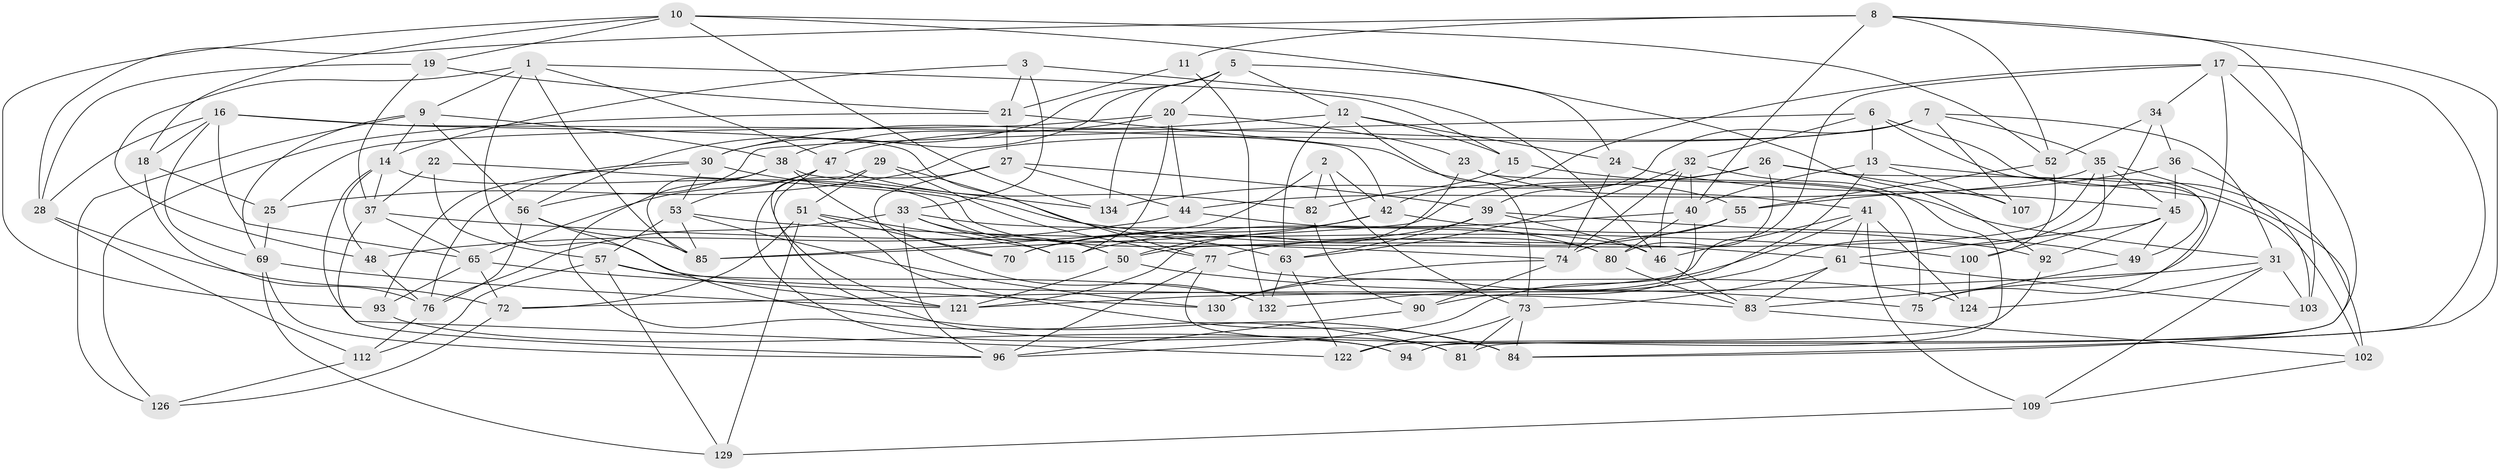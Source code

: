 // original degree distribution, {4: 1.0}
// Generated by graph-tools (version 1.1) at 2025/42/03/06/25 10:42:25]
// undirected, 91 vertices, 230 edges
graph export_dot {
graph [start="1"]
  node [color=gray90,style=filled];
  1 [super="+4"];
  2;
  3;
  5 [super="+118"];
  6 [super="+62"];
  7 [super="+145"];
  8 [super="+141"];
  9 [super="+139"];
  10 [super="+101"];
  11;
  12 [super="+113"];
  13 [super="+71"];
  14 [super="+108"];
  15;
  16 [super="+60"];
  17 [super="+58"];
  18;
  19;
  20 [super="+91"];
  21 [super="+87"];
  22;
  23;
  24;
  25;
  26 [super="+106"];
  27 [super="+125"];
  28 [super="+144"];
  29;
  30 [super="+78"];
  31 [super="+138"];
  32 [super="+135"];
  33 [super="+54"];
  34;
  35 [super="+131"];
  36;
  37 [super="+97"];
  38 [super="+119"];
  39 [super="+64"];
  40 [super="+43"];
  41 [super="+110"];
  42 [super="+104"];
  44 [super="+114"];
  45 [super="+89"];
  46 [super="+123"];
  47 [super="+143"];
  48;
  49;
  50 [super="+59"];
  51 [super="+127"];
  52 [super="+137"];
  53 [super="+68"];
  55 [super="+66"];
  56 [super="+88"];
  57 [super="+99"];
  61 [super="+67"];
  63 [super="+128"];
  65 [super="+79"];
  69 [super="+111"];
  70;
  72 [super="+95"];
  73 [super="+120"];
  74 [super="+98"];
  75;
  76 [super="+86"];
  77 [super="+142"];
  80 [super="+117"];
  81;
  82;
  83 [super="+105"];
  84 [super="+136"];
  85 [super="+140"];
  90;
  92;
  93;
  94;
  96 [super="+116"];
  100;
  102;
  103;
  107;
  109;
  112;
  115;
  121 [super="+133"];
  122;
  124;
  126;
  129;
  130;
  132 [super="+146"];
  134;
  1 -- 48;
  1 -- 15;
  1 -- 85;
  1 -- 47;
  1 -- 9;
  1 -- 83;
  2 -- 82;
  2 -- 42;
  2 -- 73;
  2 -- 85;
  3 -- 14;
  3 -- 46;
  3 -- 33;
  3 -- 21;
  5 -- 24;
  5 -- 20;
  5 -- 12;
  5 -- 56;
  5 -- 134;
  5 -- 30;
  6 -- 13 [weight=2];
  6 -- 32;
  6 -- 56;
  6 -- 49;
  6 -- 102;
  7 -- 39;
  7 -- 107;
  7 -- 25;
  7 -- 35;
  7 -- 47;
  7 -- 31;
  8 -- 84;
  8 -- 40;
  8 -- 11;
  8 -- 103;
  8 -- 52;
  8 -- 28;
  9 -- 56;
  9 -- 69;
  9 -- 126;
  9 -- 14;
  9 -- 38;
  10 -- 93;
  10 -- 52;
  10 -- 92;
  10 -- 19;
  10 -- 18;
  10 -- 134;
  11 -- 21;
  11 -- 132 [weight=2];
  12 -- 24;
  12 -- 63;
  12 -- 73;
  12 -- 15;
  12 -- 30;
  13 -- 40;
  13 -- 130;
  13 -- 107;
  13 -- 102;
  14 -- 122;
  14 -- 48;
  14 -- 37;
  14 -- 50;
  15 -- 31;
  15 -- 82;
  16 -- 18;
  16 -- 28;
  16 -- 77;
  16 -- 69;
  16 -- 42;
  16 -- 65;
  17 -- 94;
  17 -- 81;
  17 -- 34;
  17 -- 42;
  17 -- 83;
  17 -- 121;
  18 -- 25;
  18 -- 76;
  19 -- 28;
  19 -- 37;
  19 -- 21;
  20 -- 23;
  20 -- 38;
  20 -- 25;
  20 -- 115;
  20 -- 44;
  21 -- 55;
  21 -- 27;
  21 -- 126;
  22 -- 80 [weight=2];
  22 -- 37;
  22 -- 57;
  23 -- 41;
  23 -- 121;
  23 -- 75;
  24 -- 45;
  24 -- 74;
  25 -- 69;
  26 -- 75;
  26 -- 107 [weight=2];
  26 -- 134;
  26 -- 80;
  26 -- 85;
  27 -- 44 [weight=2];
  27 -- 81;
  27 -- 132;
  27 -- 39;
  28 -- 112;
  28 -- 72 [weight=2];
  29 -- 94;
  29 -- 77;
  29 -- 51;
  29 -- 63;
  30 -- 93;
  30 -- 76;
  30 -- 61;
  30 -- 53;
  31 -- 103;
  31 -- 72;
  31 -- 124;
  31 -- 109;
  32 -- 46;
  32 -- 40;
  32 -- 74;
  32 -- 94;
  32 -- 63;
  33 -- 46;
  33 -- 115;
  33 -- 76;
  33 -- 50;
  33 -- 96;
  34 -- 36;
  34 -- 132;
  34 -- 52;
  35 -- 100;
  35 -- 84;
  35 -- 44;
  35 -- 45;
  35 -- 50;
  36 -- 45;
  36 -- 55;
  36 -- 103;
  37 -- 96;
  37 -- 65;
  37 -- 74;
  38 -- 81;
  38 -- 85;
  38 -- 134;
  38 -- 70;
  39 -- 70;
  39 -- 46;
  39 -- 49;
  39 -- 63;
  40 -- 90;
  40 -- 115;
  40 -- 80;
  41 -- 96;
  41 -- 46;
  41 -- 61;
  41 -- 124;
  41 -- 109;
  42 -- 50;
  42 -- 92;
  42 -- 70;
  44 -- 80;
  44 -- 48;
  45 -- 49;
  45 -- 92;
  45 -- 61;
  46 -- 83;
  47 -- 82;
  47 -- 53;
  47 -- 65;
  47 -- 121;
  48 -- 76;
  49 -- 75;
  50 -- 75;
  50 -- 121;
  51 -- 70;
  51 -- 115;
  51 -- 84;
  51 -- 72;
  51 -- 129;
  52 -- 100;
  52 -- 55 [weight=2];
  53 -- 100;
  53 -- 57;
  53 -- 130;
  53 -- 85;
  55 -- 77;
  55 -- 74;
  56 -- 76;
  56 -- 84;
  56 -- 85;
  57 -- 121;
  57 -- 132;
  57 -- 112;
  57 -- 129;
  61 -- 83;
  61 -- 103;
  61 -- 73;
  63 -- 122;
  63 -- 132;
  65 -- 93;
  65 -- 72;
  65 -- 130;
  69 -- 129;
  69 -- 121;
  69 -- 96;
  72 -- 126;
  73 -- 81;
  73 -- 84;
  73 -- 122;
  74 -- 130;
  74 -- 90;
  76 -- 112;
  77 -- 96;
  77 -- 124;
  77 -- 84;
  80 -- 83;
  82 -- 90;
  83 -- 102;
  90 -- 96;
  92 -- 122;
  93 -- 94;
  100 -- 124;
  102 -- 109;
  109 -- 129;
  112 -- 126;
}
